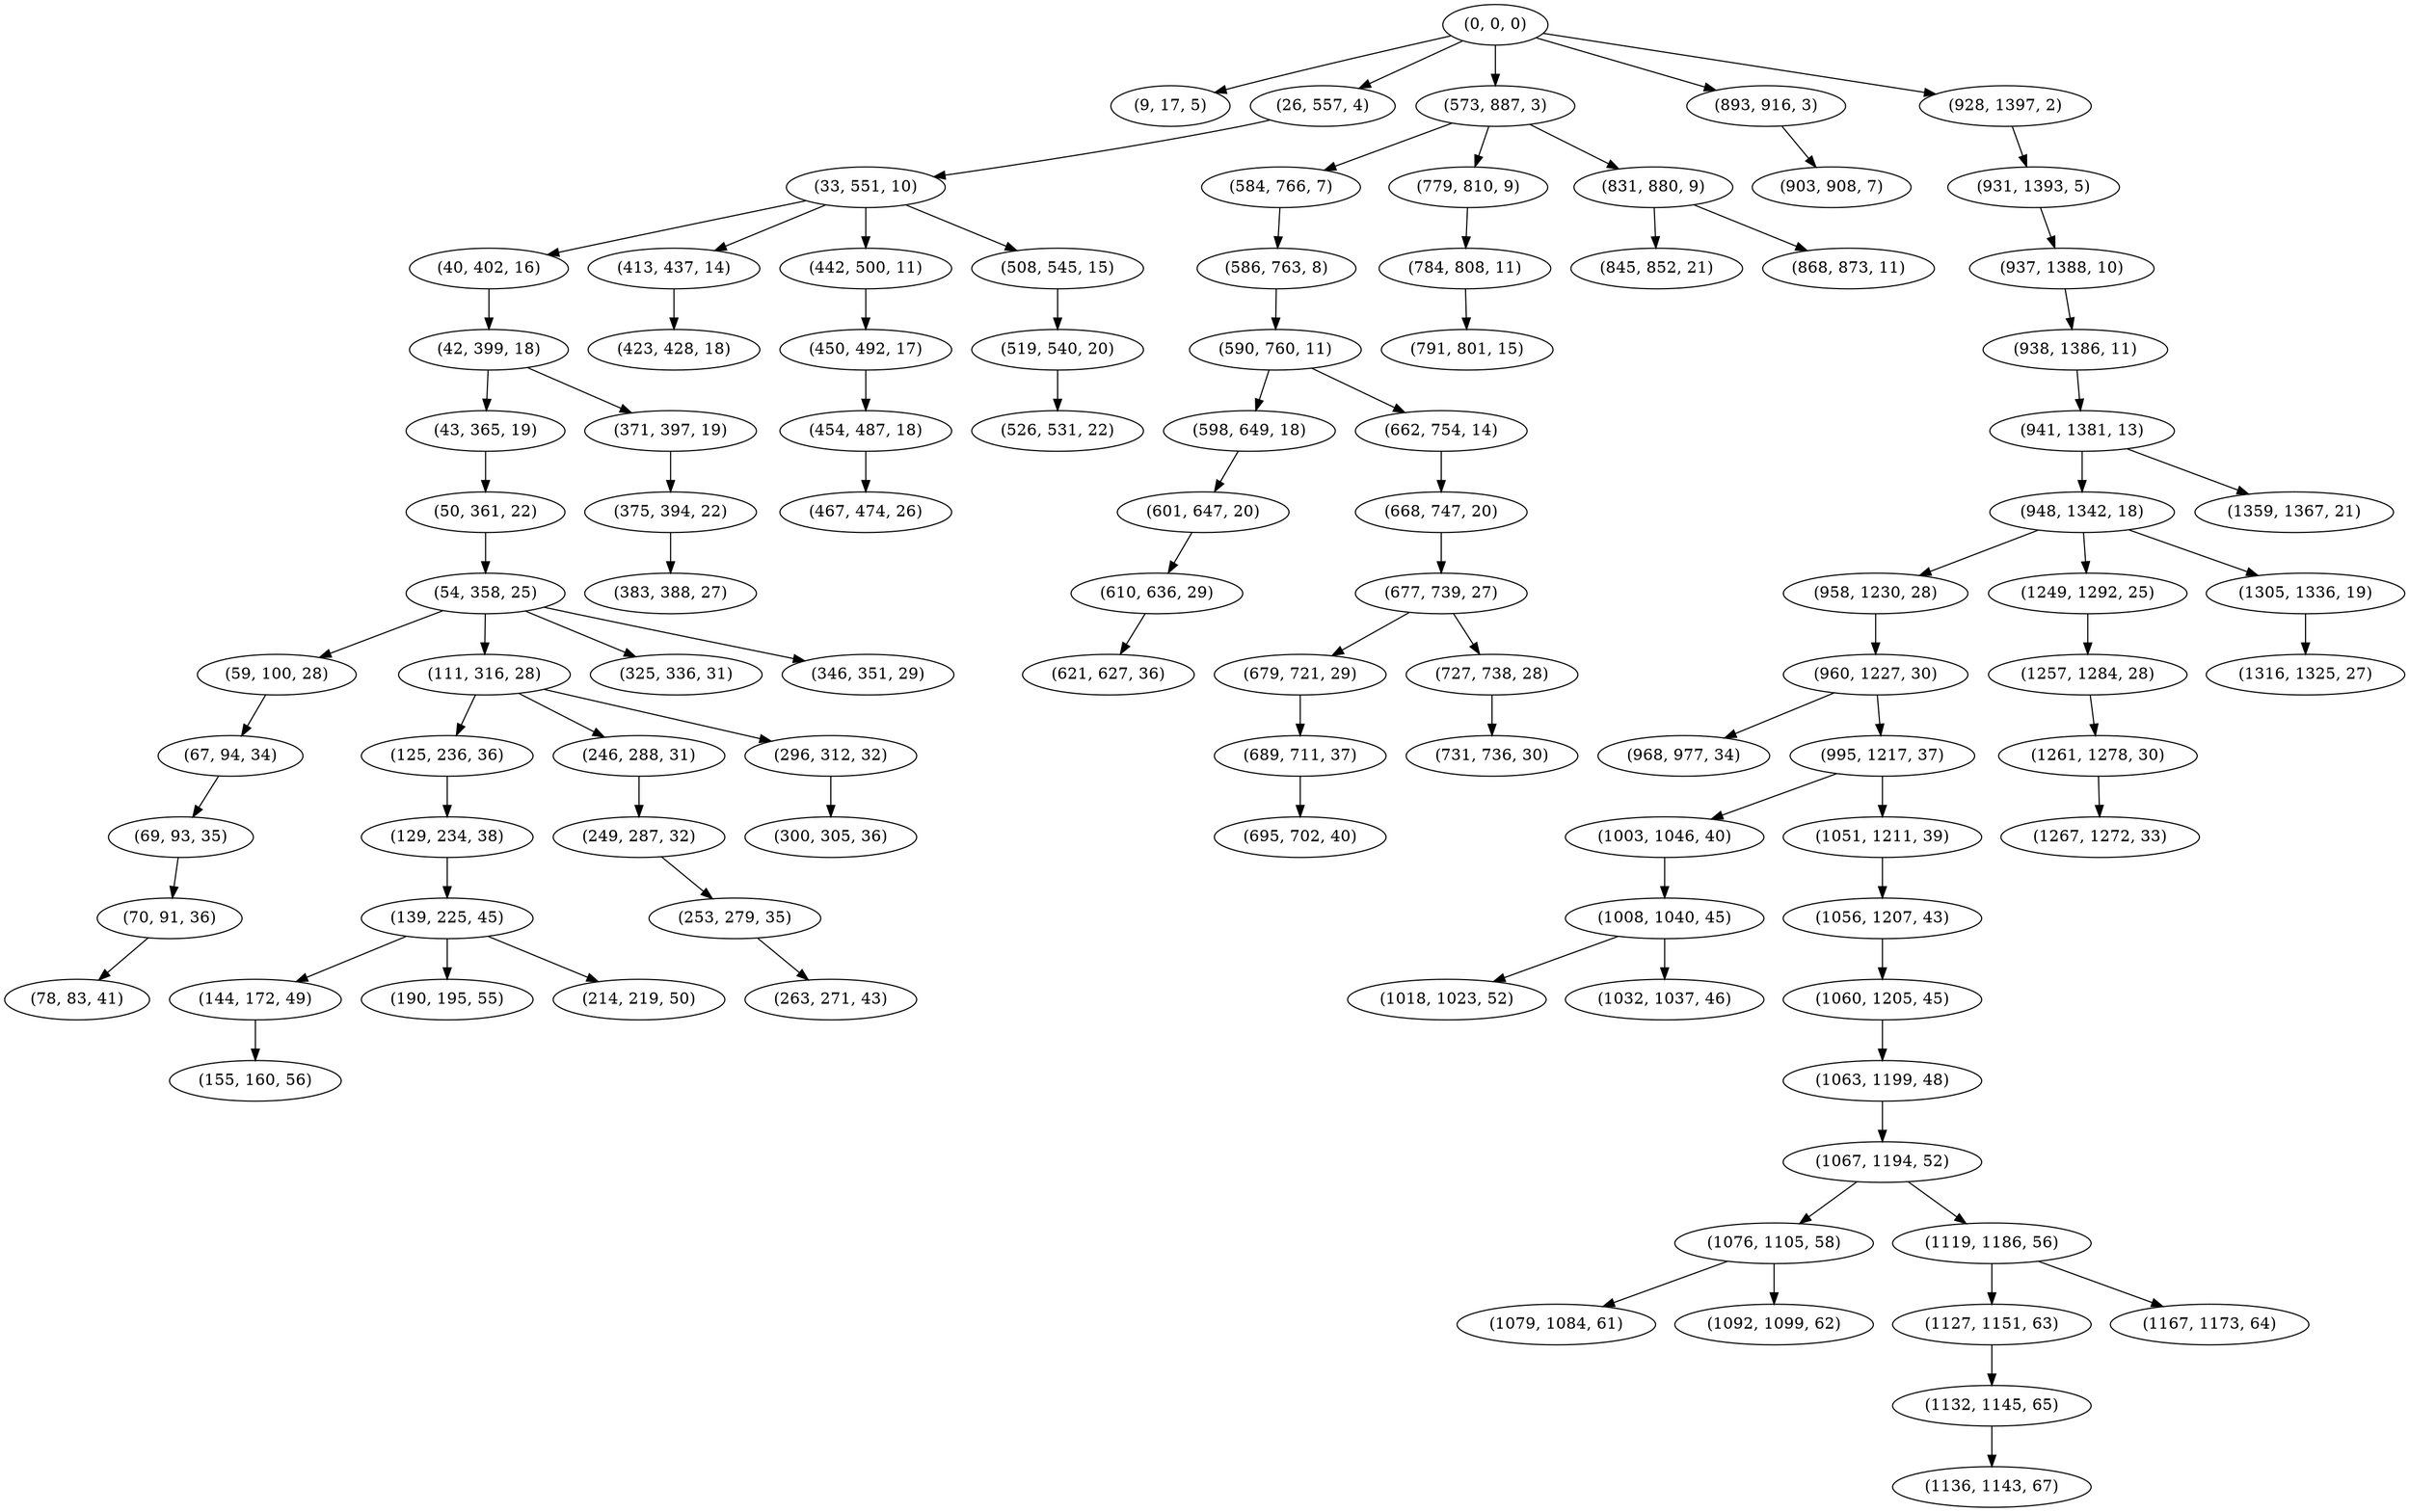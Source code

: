 digraph tree {
    "(0, 0, 0)";
    "(9, 17, 5)";
    "(26, 557, 4)";
    "(33, 551, 10)";
    "(40, 402, 16)";
    "(42, 399, 18)";
    "(43, 365, 19)";
    "(50, 361, 22)";
    "(54, 358, 25)";
    "(59, 100, 28)";
    "(67, 94, 34)";
    "(69, 93, 35)";
    "(70, 91, 36)";
    "(78, 83, 41)";
    "(111, 316, 28)";
    "(125, 236, 36)";
    "(129, 234, 38)";
    "(139, 225, 45)";
    "(144, 172, 49)";
    "(155, 160, 56)";
    "(190, 195, 55)";
    "(214, 219, 50)";
    "(246, 288, 31)";
    "(249, 287, 32)";
    "(253, 279, 35)";
    "(263, 271, 43)";
    "(296, 312, 32)";
    "(300, 305, 36)";
    "(325, 336, 31)";
    "(346, 351, 29)";
    "(371, 397, 19)";
    "(375, 394, 22)";
    "(383, 388, 27)";
    "(413, 437, 14)";
    "(423, 428, 18)";
    "(442, 500, 11)";
    "(450, 492, 17)";
    "(454, 487, 18)";
    "(467, 474, 26)";
    "(508, 545, 15)";
    "(519, 540, 20)";
    "(526, 531, 22)";
    "(573, 887, 3)";
    "(584, 766, 7)";
    "(586, 763, 8)";
    "(590, 760, 11)";
    "(598, 649, 18)";
    "(601, 647, 20)";
    "(610, 636, 29)";
    "(621, 627, 36)";
    "(662, 754, 14)";
    "(668, 747, 20)";
    "(677, 739, 27)";
    "(679, 721, 29)";
    "(689, 711, 37)";
    "(695, 702, 40)";
    "(727, 738, 28)";
    "(731, 736, 30)";
    "(779, 810, 9)";
    "(784, 808, 11)";
    "(791, 801, 15)";
    "(831, 880, 9)";
    "(845, 852, 21)";
    "(868, 873, 11)";
    "(893, 916, 3)";
    "(903, 908, 7)";
    "(928, 1397, 2)";
    "(931, 1393, 5)";
    "(937, 1388, 10)";
    "(938, 1386, 11)";
    "(941, 1381, 13)";
    "(948, 1342, 18)";
    "(958, 1230, 28)";
    "(960, 1227, 30)";
    "(968, 977, 34)";
    "(995, 1217, 37)";
    "(1003, 1046, 40)";
    "(1008, 1040, 45)";
    "(1018, 1023, 52)";
    "(1032, 1037, 46)";
    "(1051, 1211, 39)";
    "(1056, 1207, 43)";
    "(1060, 1205, 45)";
    "(1063, 1199, 48)";
    "(1067, 1194, 52)";
    "(1076, 1105, 58)";
    "(1079, 1084, 61)";
    "(1092, 1099, 62)";
    "(1119, 1186, 56)";
    "(1127, 1151, 63)";
    "(1132, 1145, 65)";
    "(1136, 1143, 67)";
    "(1167, 1173, 64)";
    "(1249, 1292, 25)";
    "(1257, 1284, 28)";
    "(1261, 1278, 30)";
    "(1267, 1272, 33)";
    "(1305, 1336, 19)";
    "(1316, 1325, 27)";
    "(1359, 1367, 21)";
    "(0, 0, 0)" -> "(9, 17, 5)";
    "(0, 0, 0)" -> "(26, 557, 4)";
    "(0, 0, 0)" -> "(573, 887, 3)";
    "(0, 0, 0)" -> "(893, 916, 3)";
    "(0, 0, 0)" -> "(928, 1397, 2)";
    "(26, 557, 4)" -> "(33, 551, 10)";
    "(33, 551, 10)" -> "(40, 402, 16)";
    "(33, 551, 10)" -> "(413, 437, 14)";
    "(33, 551, 10)" -> "(442, 500, 11)";
    "(33, 551, 10)" -> "(508, 545, 15)";
    "(40, 402, 16)" -> "(42, 399, 18)";
    "(42, 399, 18)" -> "(43, 365, 19)";
    "(42, 399, 18)" -> "(371, 397, 19)";
    "(43, 365, 19)" -> "(50, 361, 22)";
    "(50, 361, 22)" -> "(54, 358, 25)";
    "(54, 358, 25)" -> "(59, 100, 28)";
    "(54, 358, 25)" -> "(111, 316, 28)";
    "(54, 358, 25)" -> "(325, 336, 31)";
    "(54, 358, 25)" -> "(346, 351, 29)";
    "(59, 100, 28)" -> "(67, 94, 34)";
    "(67, 94, 34)" -> "(69, 93, 35)";
    "(69, 93, 35)" -> "(70, 91, 36)";
    "(70, 91, 36)" -> "(78, 83, 41)";
    "(111, 316, 28)" -> "(125, 236, 36)";
    "(111, 316, 28)" -> "(246, 288, 31)";
    "(111, 316, 28)" -> "(296, 312, 32)";
    "(125, 236, 36)" -> "(129, 234, 38)";
    "(129, 234, 38)" -> "(139, 225, 45)";
    "(139, 225, 45)" -> "(144, 172, 49)";
    "(139, 225, 45)" -> "(190, 195, 55)";
    "(139, 225, 45)" -> "(214, 219, 50)";
    "(144, 172, 49)" -> "(155, 160, 56)";
    "(246, 288, 31)" -> "(249, 287, 32)";
    "(249, 287, 32)" -> "(253, 279, 35)";
    "(253, 279, 35)" -> "(263, 271, 43)";
    "(296, 312, 32)" -> "(300, 305, 36)";
    "(371, 397, 19)" -> "(375, 394, 22)";
    "(375, 394, 22)" -> "(383, 388, 27)";
    "(413, 437, 14)" -> "(423, 428, 18)";
    "(442, 500, 11)" -> "(450, 492, 17)";
    "(450, 492, 17)" -> "(454, 487, 18)";
    "(454, 487, 18)" -> "(467, 474, 26)";
    "(508, 545, 15)" -> "(519, 540, 20)";
    "(519, 540, 20)" -> "(526, 531, 22)";
    "(573, 887, 3)" -> "(584, 766, 7)";
    "(573, 887, 3)" -> "(779, 810, 9)";
    "(573, 887, 3)" -> "(831, 880, 9)";
    "(584, 766, 7)" -> "(586, 763, 8)";
    "(586, 763, 8)" -> "(590, 760, 11)";
    "(590, 760, 11)" -> "(598, 649, 18)";
    "(590, 760, 11)" -> "(662, 754, 14)";
    "(598, 649, 18)" -> "(601, 647, 20)";
    "(601, 647, 20)" -> "(610, 636, 29)";
    "(610, 636, 29)" -> "(621, 627, 36)";
    "(662, 754, 14)" -> "(668, 747, 20)";
    "(668, 747, 20)" -> "(677, 739, 27)";
    "(677, 739, 27)" -> "(679, 721, 29)";
    "(677, 739, 27)" -> "(727, 738, 28)";
    "(679, 721, 29)" -> "(689, 711, 37)";
    "(689, 711, 37)" -> "(695, 702, 40)";
    "(727, 738, 28)" -> "(731, 736, 30)";
    "(779, 810, 9)" -> "(784, 808, 11)";
    "(784, 808, 11)" -> "(791, 801, 15)";
    "(831, 880, 9)" -> "(845, 852, 21)";
    "(831, 880, 9)" -> "(868, 873, 11)";
    "(893, 916, 3)" -> "(903, 908, 7)";
    "(928, 1397, 2)" -> "(931, 1393, 5)";
    "(931, 1393, 5)" -> "(937, 1388, 10)";
    "(937, 1388, 10)" -> "(938, 1386, 11)";
    "(938, 1386, 11)" -> "(941, 1381, 13)";
    "(941, 1381, 13)" -> "(948, 1342, 18)";
    "(941, 1381, 13)" -> "(1359, 1367, 21)";
    "(948, 1342, 18)" -> "(958, 1230, 28)";
    "(948, 1342, 18)" -> "(1249, 1292, 25)";
    "(948, 1342, 18)" -> "(1305, 1336, 19)";
    "(958, 1230, 28)" -> "(960, 1227, 30)";
    "(960, 1227, 30)" -> "(968, 977, 34)";
    "(960, 1227, 30)" -> "(995, 1217, 37)";
    "(995, 1217, 37)" -> "(1003, 1046, 40)";
    "(995, 1217, 37)" -> "(1051, 1211, 39)";
    "(1003, 1046, 40)" -> "(1008, 1040, 45)";
    "(1008, 1040, 45)" -> "(1018, 1023, 52)";
    "(1008, 1040, 45)" -> "(1032, 1037, 46)";
    "(1051, 1211, 39)" -> "(1056, 1207, 43)";
    "(1056, 1207, 43)" -> "(1060, 1205, 45)";
    "(1060, 1205, 45)" -> "(1063, 1199, 48)";
    "(1063, 1199, 48)" -> "(1067, 1194, 52)";
    "(1067, 1194, 52)" -> "(1076, 1105, 58)";
    "(1067, 1194, 52)" -> "(1119, 1186, 56)";
    "(1076, 1105, 58)" -> "(1079, 1084, 61)";
    "(1076, 1105, 58)" -> "(1092, 1099, 62)";
    "(1119, 1186, 56)" -> "(1127, 1151, 63)";
    "(1119, 1186, 56)" -> "(1167, 1173, 64)";
    "(1127, 1151, 63)" -> "(1132, 1145, 65)";
    "(1132, 1145, 65)" -> "(1136, 1143, 67)";
    "(1249, 1292, 25)" -> "(1257, 1284, 28)";
    "(1257, 1284, 28)" -> "(1261, 1278, 30)";
    "(1261, 1278, 30)" -> "(1267, 1272, 33)";
    "(1305, 1336, 19)" -> "(1316, 1325, 27)";
}
